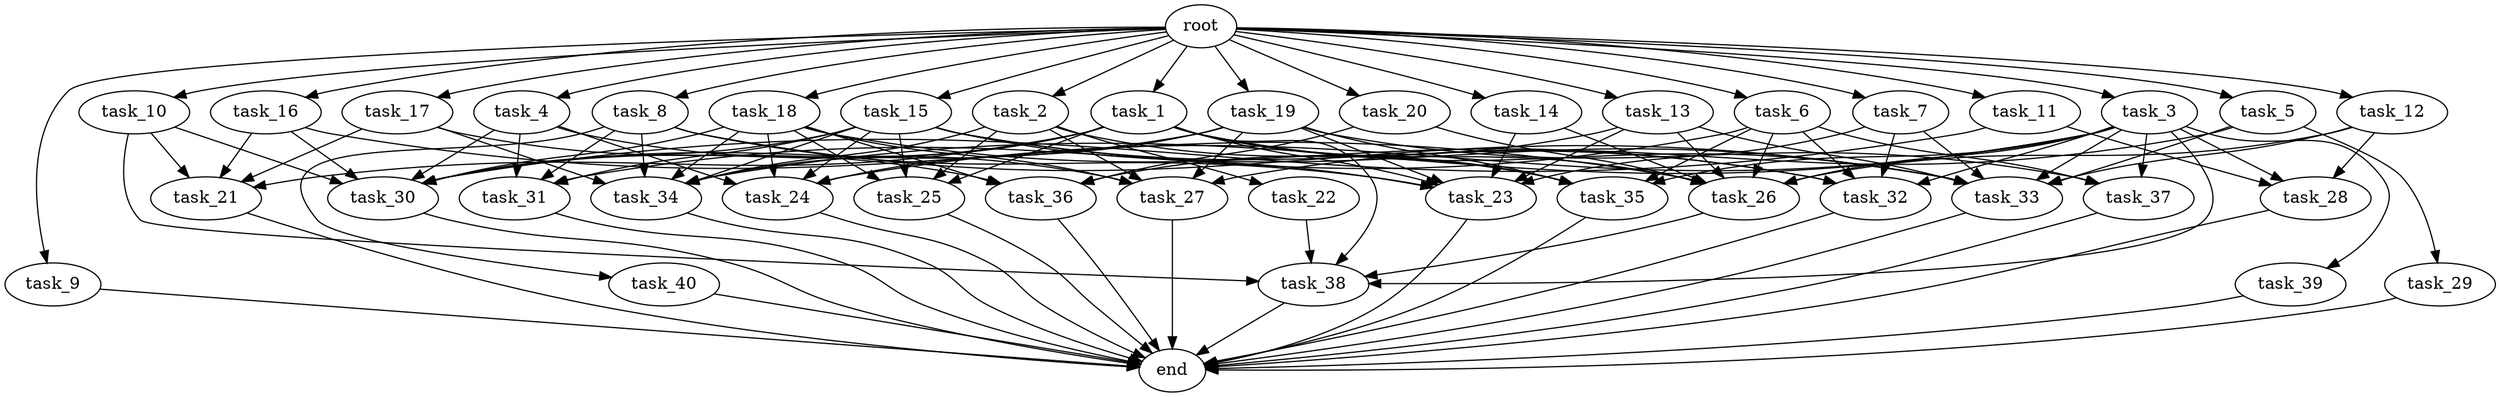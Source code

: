 digraph G {
  root [size="0.000000e+00"];
  task_1 [size="8.227390e+09"];
  task_2 [size="3.540004e+09"];
  task_3 [size="8.740110e+09"];
  task_4 [size="1.987068e+09"];
  task_5 [size="7.475636e+09"];
  task_6 [size="2.677412e+09"];
  task_7 [size="1.983793e+09"];
  task_8 [size="2.967439e+09"];
  task_9 [size="7.414352e+09"];
  task_10 [size="2.287180e+09"];
  task_11 [size="9.397847e+09"];
  task_12 [size="3.532384e+09"];
  task_13 [size="5.470779e+09"];
  task_14 [size="4.290166e+09"];
  task_15 [size="1.601051e+09"];
  task_16 [size="4.165493e+09"];
  task_17 [size="4.945740e+09"];
  task_18 [size="4.342332e+09"];
  task_19 [size="3.916979e+09"];
  task_20 [size="2.997836e+09"];
  task_21 [size="3.132585e+09"];
  task_22 [size="1.543420e+09"];
  task_23 [size="8.606906e+09"];
  task_24 [size="8.114229e+09"];
  task_25 [size="4.728150e+09"];
  task_26 [size="5.245725e+09"];
  task_27 [size="4.674966e+07"];
  task_28 [size="5.079418e+09"];
  task_29 [size="6.089869e+09"];
  task_30 [size="2.437788e+09"];
  task_31 [size="7.731623e+09"];
  task_32 [size="6.504793e+09"];
  task_33 [size="7.714764e+09"];
  task_34 [size="6.101230e+09"];
  task_35 [size="2.185212e+09"];
  task_36 [size="8.291378e+09"];
  task_37 [size="2.518971e+09"];
  task_38 [size="2.439307e+09"];
  task_39 [size="9.753992e+09"];
  task_40 [size="4.306805e+09"];
  end [size="0.000000e+00"];

  root -> task_1 [size="1.000000e-12"];
  root -> task_2 [size="1.000000e-12"];
  root -> task_3 [size="1.000000e-12"];
  root -> task_4 [size="1.000000e-12"];
  root -> task_5 [size="1.000000e-12"];
  root -> task_6 [size="1.000000e-12"];
  root -> task_7 [size="1.000000e-12"];
  root -> task_8 [size="1.000000e-12"];
  root -> task_9 [size="1.000000e-12"];
  root -> task_10 [size="1.000000e-12"];
  root -> task_11 [size="1.000000e-12"];
  root -> task_12 [size="1.000000e-12"];
  root -> task_13 [size="1.000000e-12"];
  root -> task_14 [size="1.000000e-12"];
  root -> task_15 [size="1.000000e-12"];
  root -> task_16 [size="1.000000e-12"];
  root -> task_17 [size="1.000000e-12"];
  root -> task_18 [size="1.000000e-12"];
  root -> task_19 [size="1.000000e-12"];
  root -> task_20 [size="1.000000e-12"];
  task_1 -> task_21 [size="7.831463e+07"];
  task_1 -> task_23 [size="1.229558e+08"];
  task_1 -> task_25 [size="1.182037e+08"];
  task_1 -> task_26 [size="6.557156e+07"];
  task_1 -> task_30 [size="3.047235e+07"];
  task_1 -> task_33 [size="9.643455e+07"];
  task_1 -> task_34 [size="8.716043e+07"];
  task_1 -> task_35 [size="4.370424e+07"];
  task_1 -> task_38 [size="4.878613e+07"];
  task_2 -> task_22 [size="1.543420e+08"];
  task_2 -> task_25 [size="1.182037e+08"];
  task_2 -> task_27 [size="9.349932e+05"];
  task_2 -> task_34 [size="8.716043e+07"];
  task_2 -> task_35 [size="4.370424e+07"];
  task_3 -> task_24 [size="1.622846e+08"];
  task_3 -> task_26 [size="6.557156e+07"];
  task_3 -> task_28 [size="1.693139e+08"];
  task_3 -> task_32 [size="1.300959e+08"];
  task_3 -> task_33 [size="9.643455e+07"];
  task_3 -> task_34 [size="8.716043e+07"];
  task_3 -> task_35 [size="4.370424e+07"];
  task_3 -> task_37 [size="8.396569e+07"];
  task_3 -> task_38 [size="4.878613e+07"];
  task_3 -> task_39 [size="9.753992e+08"];
  task_4 -> task_24 [size="1.622846e+08"];
  task_4 -> task_27 [size="9.349932e+05"];
  task_4 -> task_30 [size="3.047235e+07"];
  task_4 -> task_31 [size="1.932906e+08"];
  task_5 -> task_27 [size="9.349932e+05"];
  task_5 -> task_29 [size="6.089869e+08"];
  task_5 -> task_33 [size="9.643455e+07"];
  task_6 -> task_26 [size="6.557156e+07"];
  task_6 -> task_31 [size="1.932906e+08"];
  task_6 -> task_32 [size="1.300959e+08"];
  task_6 -> task_35 [size="4.370424e+07"];
  task_6 -> task_37 [size="8.396569e+07"];
  task_7 -> task_23 [size="1.229558e+08"];
  task_7 -> task_32 [size="1.300959e+08"];
  task_7 -> task_33 [size="9.643455e+07"];
  task_8 -> task_23 [size="1.229558e+08"];
  task_8 -> task_31 [size="1.932906e+08"];
  task_8 -> task_33 [size="9.643455e+07"];
  task_8 -> task_34 [size="8.716043e+07"];
  task_8 -> task_40 [size="4.306805e+08"];
  task_9 -> end [size="1.000000e-12"];
  task_10 -> task_21 [size="7.831463e+07"];
  task_10 -> task_30 [size="3.047235e+07"];
  task_10 -> task_38 [size="4.878613e+07"];
  task_11 -> task_28 [size="1.693139e+08"];
  task_11 -> task_30 [size="3.047235e+07"];
  task_12 -> task_26 [size="6.557156e+07"];
  task_12 -> task_28 [size="1.693139e+08"];
  task_12 -> task_33 [size="9.643455e+07"];
  task_13 -> task_23 [size="1.229558e+08"];
  task_13 -> task_26 [size="6.557156e+07"];
  task_13 -> task_33 [size="9.643455e+07"];
  task_13 -> task_36 [size="2.072845e+08"];
  task_14 -> task_23 [size="1.229558e+08"];
  task_14 -> task_26 [size="6.557156e+07"];
  task_15 -> task_23 [size="1.229558e+08"];
  task_15 -> task_24 [size="1.622846e+08"];
  task_15 -> task_25 [size="1.182037e+08"];
  task_15 -> task_30 [size="3.047235e+07"];
  task_15 -> task_31 [size="1.932906e+08"];
  task_15 -> task_32 [size="1.300959e+08"];
  task_15 -> task_33 [size="9.643455e+07"];
  task_15 -> task_34 [size="8.716043e+07"];
  task_16 -> task_21 [size="7.831463e+07"];
  task_16 -> task_26 [size="6.557156e+07"];
  task_16 -> task_30 [size="3.047235e+07"];
  task_17 -> task_21 [size="7.831463e+07"];
  task_17 -> task_34 [size="8.716043e+07"];
  task_17 -> task_36 [size="2.072845e+08"];
  task_18 -> task_24 [size="1.622846e+08"];
  task_18 -> task_25 [size="1.182037e+08"];
  task_18 -> task_27 [size="9.349932e+05"];
  task_18 -> task_30 [size="3.047235e+07"];
  task_18 -> task_32 [size="1.300959e+08"];
  task_18 -> task_34 [size="8.716043e+07"];
  task_18 -> task_36 [size="2.072845e+08"];
  task_19 -> task_23 [size="1.229558e+08"];
  task_19 -> task_24 [size="1.622846e+08"];
  task_19 -> task_27 [size="9.349932e+05"];
  task_19 -> task_30 [size="3.047235e+07"];
  task_19 -> task_35 [size="4.370424e+07"];
  task_19 -> task_37 [size="8.396569e+07"];
  task_20 -> task_26 [size="6.557156e+07"];
  task_20 -> task_36 [size="2.072845e+08"];
  task_21 -> end [size="1.000000e-12"];
  task_22 -> task_38 [size="4.878613e+07"];
  task_23 -> end [size="1.000000e-12"];
  task_24 -> end [size="1.000000e-12"];
  task_25 -> end [size="1.000000e-12"];
  task_26 -> task_38 [size="4.878613e+07"];
  task_27 -> end [size="1.000000e-12"];
  task_28 -> end [size="1.000000e-12"];
  task_29 -> end [size="1.000000e-12"];
  task_30 -> end [size="1.000000e-12"];
  task_31 -> end [size="1.000000e-12"];
  task_32 -> end [size="1.000000e-12"];
  task_33 -> end [size="1.000000e-12"];
  task_34 -> end [size="1.000000e-12"];
  task_35 -> end [size="1.000000e-12"];
  task_36 -> end [size="1.000000e-12"];
  task_37 -> end [size="1.000000e-12"];
  task_38 -> end [size="1.000000e-12"];
  task_39 -> end [size="1.000000e-12"];
  task_40 -> end [size="1.000000e-12"];
}
